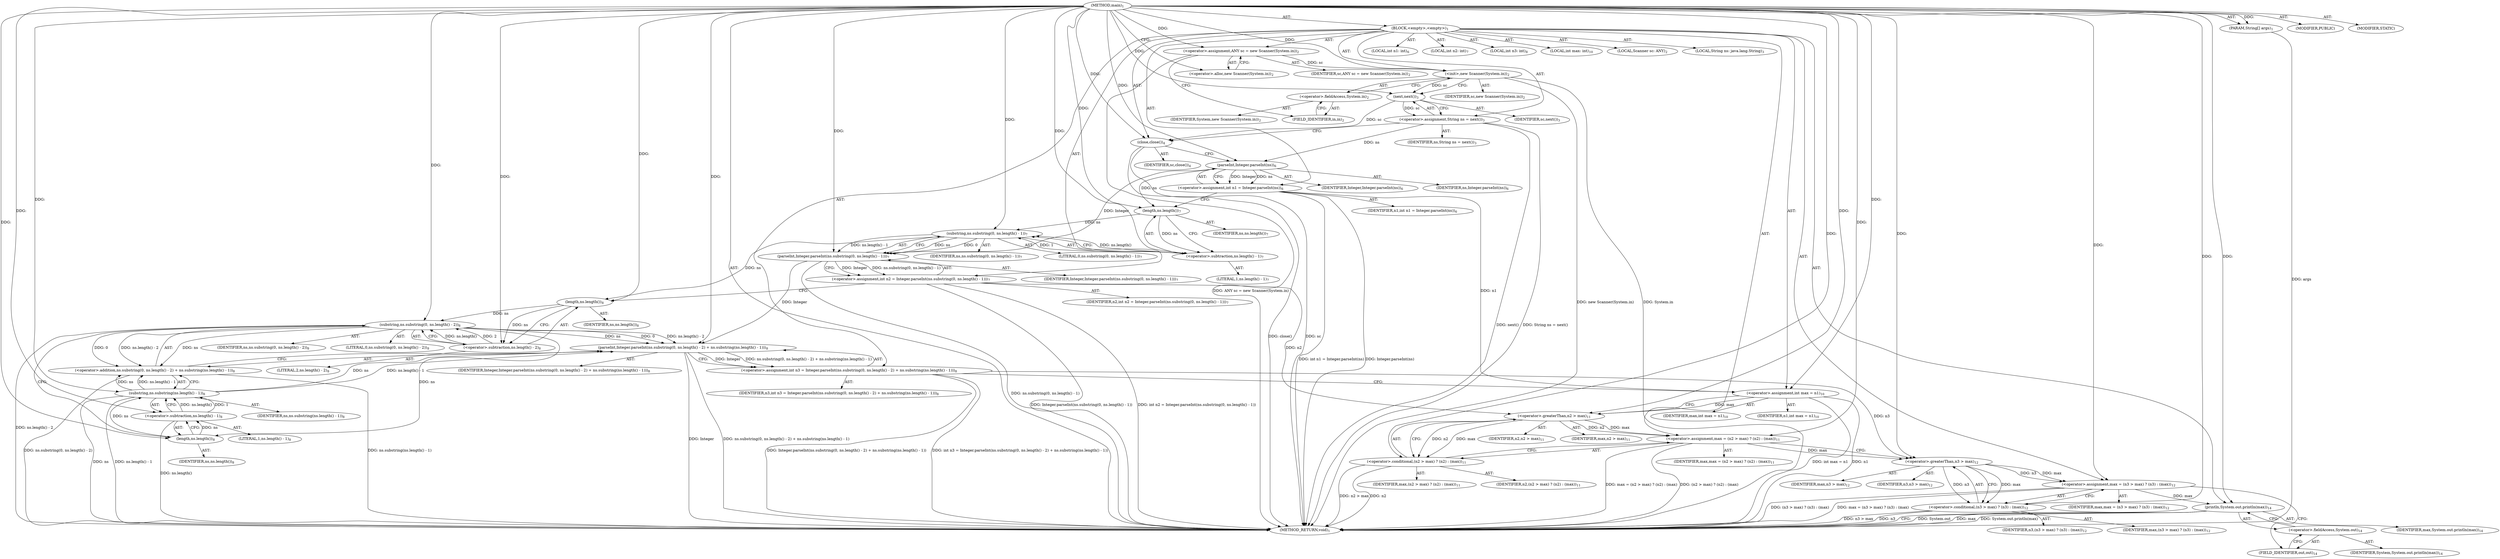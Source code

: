 digraph "main" {  
"19" [label = <(METHOD,main)<SUB>1</SUB>> ]
"20" [label = <(PARAM,String[] args)<SUB>1</SUB>> ]
"21" [label = <(BLOCK,&lt;empty&gt;,&lt;empty&gt;)<SUB>1</SUB>> ]
"4" [label = <(LOCAL,Scanner sc: ANY)<SUB>2</SUB>> ]
"22" [label = <(&lt;operator&gt;.assignment,ANY sc = new Scanner(System.in))<SUB>2</SUB>> ]
"23" [label = <(IDENTIFIER,sc,ANY sc = new Scanner(System.in))<SUB>2</SUB>> ]
"24" [label = <(&lt;operator&gt;.alloc,new Scanner(System.in))<SUB>2</SUB>> ]
"25" [label = <(&lt;init&gt;,new Scanner(System.in))<SUB>2</SUB>> ]
"3" [label = <(IDENTIFIER,sc,new Scanner(System.in))<SUB>2</SUB>> ]
"26" [label = <(&lt;operator&gt;.fieldAccess,System.in)<SUB>2</SUB>> ]
"27" [label = <(IDENTIFIER,System,new Scanner(System.in))<SUB>2</SUB>> ]
"28" [label = <(FIELD_IDENTIFIER,in,in)<SUB>2</SUB>> ]
"29" [label = <(LOCAL,String ns: java.lang.String)<SUB>3</SUB>> ]
"30" [label = <(&lt;operator&gt;.assignment,String ns = next())<SUB>3</SUB>> ]
"31" [label = <(IDENTIFIER,ns,String ns = next())<SUB>3</SUB>> ]
"32" [label = <(next,next())<SUB>3</SUB>> ]
"33" [label = <(IDENTIFIER,sc,next())<SUB>3</SUB>> ]
"34" [label = <(close,close())<SUB>4</SUB>> ]
"35" [label = <(IDENTIFIER,sc,close())<SUB>4</SUB>> ]
"36" [label = <(LOCAL,int n1: int)<SUB>6</SUB>> ]
"37" [label = <(&lt;operator&gt;.assignment,int n1 = Integer.parseInt(ns))<SUB>6</SUB>> ]
"38" [label = <(IDENTIFIER,n1,int n1 = Integer.parseInt(ns))<SUB>6</SUB>> ]
"39" [label = <(parseInt,Integer.parseInt(ns))<SUB>6</SUB>> ]
"40" [label = <(IDENTIFIER,Integer,Integer.parseInt(ns))<SUB>6</SUB>> ]
"41" [label = <(IDENTIFIER,ns,Integer.parseInt(ns))<SUB>6</SUB>> ]
"42" [label = <(LOCAL,int n2: int)<SUB>7</SUB>> ]
"43" [label = <(&lt;operator&gt;.assignment,int n2 = Integer.parseInt(ns.substring(0, ns.length() - 1)))<SUB>7</SUB>> ]
"44" [label = <(IDENTIFIER,n2,int n2 = Integer.parseInt(ns.substring(0, ns.length() - 1)))<SUB>7</SUB>> ]
"45" [label = <(parseInt,Integer.parseInt(ns.substring(0, ns.length() - 1)))<SUB>7</SUB>> ]
"46" [label = <(IDENTIFIER,Integer,Integer.parseInt(ns.substring(0, ns.length() - 1)))<SUB>7</SUB>> ]
"47" [label = <(substring,ns.substring(0, ns.length() - 1))<SUB>7</SUB>> ]
"48" [label = <(IDENTIFIER,ns,ns.substring(0, ns.length() - 1))<SUB>7</SUB>> ]
"49" [label = <(LITERAL,0,ns.substring(0, ns.length() - 1))<SUB>7</SUB>> ]
"50" [label = <(&lt;operator&gt;.subtraction,ns.length() - 1)<SUB>7</SUB>> ]
"51" [label = <(length,ns.length())<SUB>7</SUB>> ]
"52" [label = <(IDENTIFIER,ns,ns.length())<SUB>7</SUB>> ]
"53" [label = <(LITERAL,1,ns.length() - 1)<SUB>7</SUB>> ]
"54" [label = <(LOCAL,int n3: int)<SUB>8</SUB>> ]
"55" [label = <(&lt;operator&gt;.assignment,int n3 = Integer.parseInt(ns.substring(0, ns.length() - 2) + ns.substring(ns.length() - 1)))<SUB>8</SUB>> ]
"56" [label = <(IDENTIFIER,n3,int n3 = Integer.parseInt(ns.substring(0, ns.length() - 2) + ns.substring(ns.length() - 1)))<SUB>8</SUB>> ]
"57" [label = <(parseInt,Integer.parseInt(ns.substring(0, ns.length() - 2) + ns.substring(ns.length() - 1)))<SUB>8</SUB>> ]
"58" [label = <(IDENTIFIER,Integer,Integer.parseInt(ns.substring(0, ns.length() - 2) + ns.substring(ns.length() - 1)))<SUB>8</SUB>> ]
"59" [label = <(&lt;operator&gt;.addition,ns.substring(0, ns.length() - 2) + ns.substring(ns.length() - 1))<SUB>8</SUB>> ]
"60" [label = <(substring,ns.substring(0, ns.length() - 2))<SUB>8</SUB>> ]
"61" [label = <(IDENTIFIER,ns,ns.substring(0, ns.length() - 2))<SUB>8</SUB>> ]
"62" [label = <(LITERAL,0,ns.substring(0, ns.length() - 2))<SUB>8</SUB>> ]
"63" [label = <(&lt;operator&gt;.subtraction,ns.length() - 2)<SUB>8</SUB>> ]
"64" [label = <(length,ns.length())<SUB>8</SUB>> ]
"65" [label = <(IDENTIFIER,ns,ns.length())<SUB>8</SUB>> ]
"66" [label = <(LITERAL,2,ns.length() - 2)<SUB>8</SUB>> ]
"67" [label = <(substring,ns.substring(ns.length() - 1))<SUB>8</SUB>> ]
"68" [label = <(IDENTIFIER,ns,ns.substring(ns.length() - 1))<SUB>8</SUB>> ]
"69" [label = <(&lt;operator&gt;.subtraction,ns.length() - 1)<SUB>8</SUB>> ]
"70" [label = <(length,ns.length())<SUB>8</SUB>> ]
"71" [label = <(IDENTIFIER,ns,ns.length())<SUB>8</SUB>> ]
"72" [label = <(LITERAL,1,ns.length() - 1)<SUB>8</SUB>> ]
"73" [label = <(LOCAL,int max: int)<SUB>10</SUB>> ]
"74" [label = <(&lt;operator&gt;.assignment,int max = n1)<SUB>10</SUB>> ]
"75" [label = <(IDENTIFIER,max,int max = n1)<SUB>10</SUB>> ]
"76" [label = <(IDENTIFIER,n1,int max = n1)<SUB>10</SUB>> ]
"77" [label = <(&lt;operator&gt;.assignment,max = (n2 &gt; max) ? (n2) : (max))<SUB>11</SUB>> ]
"78" [label = <(IDENTIFIER,max,max = (n2 &gt; max) ? (n2) : (max))<SUB>11</SUB>> ]
"79" [label = <(&lt;operator&gt;.conditional,(n2 &gt; max) ? (n2) : (max))<SUB>11</SUB>> ]
"80" [label = <(&lt;operator&gt;.greaterThan,n2 &gt; max)<SUB>11</SUB>> ]
"81" [label = <(IDENTIFIER,n2,n2 &gt; max)<SUB>11</SUB>> ]
"82" [label = <(IDENTIFIER,max,n2 &gt; max)<SUB>11</SUB>> ]
"83" [label = <(IDENTIFIER,n2,(n2 &gt; max) ? (n2) : (max))<SUB>11</SUB>> ]
"84" [label = <(IDENTIFIER,max,(n2 &gt; max) ? (n2) : (max))<SUB>11</SUB>> ]
"85" [label = <(&lt;operator&gt;.assignment,max = (n3 &gt; max) ? (n3) : (max))<SUB>12</SUB>> ]
"86" [label = <(IDENTIFIER,max,max = (n3 &gt; max) ? (n3) : (max))<SUB>12</SUB>> ]
"87" [label = <(&lt;operator&gt;.conditional,(n3 &gt; max) ? (n3) : (max))<SUB>12</SUB>> ]
"88" [label = <(&lt;operator&gt;.greaterThan,n3 &gt; max)<SUB>12</SUB>> ]
"89" [label = <(IDENTIFIER,n3,n3 &gt; max)<SUB>12</SUB>> ]
"90" [label = <(IDENTIFIER,max,n3 &gt; max)<SUB>12</SUB>> ]
"91" [label = <(IDENTIFIER,n3,(n3 &gt; max) ? (n3) : (max))<SUB>12</SUB>> ]
"92" [label = <(IDENTIFIER,max,(n3 &gt; max) ? (n3) : (max))<SUB>12</SUB>> ]
"93" [label = <(println,System.out.println(max))<SUB>14</SUB>> ]
"94" [label = <(&lt;operator&gt;.fieldAccess,System.out)<SUB>14</SUB>> ]
"95" [label = <(IDENTIFIER,System,System.out.println(max))<SUB>14</SUB>> ]
"96" [label = <(FIELD_IDENTIFIER,out,out)<SUB>14</SUB>> ]
"97" [label = <(IDENTIFIER,max,System.out.println(max))<SUB>14</SUB>> ]
"98" [label = <(MODIFIER,PUBLIC)> ]
"99" [label = <(MODIFIER,STATIC)> ]
"100" [label = <(METHOD_RETURN,void)<SUB>1</SUB>> ]
  "19" -> "20"  [ label = "AST: "] 
  "19" -> "21"  [ label = "AST: "] 
  "19" -> "98"  [ label = "AST: "] 
  "19" -> "99"  [ label = "AST: "] 
  "19" -> "100"  [ label = "AST: "] 
  "21" -> "4"  [ label = "AST: "] 
  "21" -> "22"  [ label = "AST: "] 
  "21" -> "25"  [ label = "AST: "] 
  "21" -> "29"  [ label = "AST: "] 
  "21" -> "30"  [ label = "AST: "] 
  "21" -> "34"  [ label = "AST: "] 
  "21" -> "36"  [ label = "AST: "] 
  "21" -> "37"  [ label = "AST: "] 
  "21" -> "42"  [ label = "AST: "] 
  "21" -> "43"  [ label = "AST: "] 
  "21" -> "54"  [ label = "AST: "] 
  "21" -> "55"  [ label = "AST: "] 
  "21" -> "73"  [ label = "AST: "] 
  "21" -> "74"  [ label = "AST: "] 
  "21" -> "77"  [ label = "AST: "] 
  "21" -> "85"  [ label = "AST: "] 
  "21" -> "93"  [ label = "AST: "] 
  "22" -> "23"  [ label = "AST: "] 
  "22" -> "24"  [ label = "AST: "] 
  "25" -> "3"  [ label = "AST: "] 
  "25" -> "26"  [ label = "AST: "] 
  "26" -> "27"  [ label = "AST: "] 
  "26" -> "28"  [ label = "AST: "] 
  "30" -> "31"  [ label = "AST: "] 
  "30" -> "32"  [ label = "AST: "] 
  "32" -> "33"  [ label = "AST: "] 
  "34" -> "35"  [ label = "AST: "] 
  "37" -> "38"  [ label = "AST: "] 
  "37" -> "39"  [ label = "AST: "] 
  "39" -> "40"  [ label = "AST: "] 
  "39" -> "41"  [ label = "AST: "] 
  "43" -> "44"  [ label = "AST: "] 
  "43" -> "45"  [ label = "AST: "] 
  "45" -> "46"  [ label = "AST: "] 
  "45" -> "47"  [ label = "AST: "] 
  "47" -> "48"  [ label = "AST: "] 
  "47" -> "49"  [ label = "AST: "] 
  "47" -> "50"  [ label = "AST: "] 
  "50" -> "51"  [ label = "AST: "] 
  "50" -> "53"  [ label = "AST: "] 
  "51" -> "52"  [ label = "AST: "] 
  "55" -> "56"  [ label = "AST: "] 
  "55" -> "57"  [ label = "AST: "] 
  "57" -> "58"  [ label = "AST: "] 
  "57" -> "59"  [ label = "AST: "] 
  "59" -> "60"  [ label = "AST: "] 
  "59" -> "67"  [ label = "AST: "] 
  "60" -> "61"  [ label = "AST: "] 
  "60" -> "62"  [ label = "AST: "] 
  "60" -> "63"  [ label = "AST: "] 
  "63" -> "64"  [ label = "AST: "] 
  "63" -> "66"  [ label = "AST: "] 
  "64" -> "65"  [ label = "AST: "] 
  "67" -> "68"  [ label = "AST: "] 
  "67" -> "69"  [ label = "AST: "] 
  "69" -> "70"  [ label = "AST: "] 
  "69" -> "72"  [ label = "AST: "] 
  "70" -> "71"  [ label = "AST: "] 
  "74" -> "75"  [ label = "AST: "] 
  "74" -> "76"  [ label = "AST: "] 
  "77" -> "78"  [ label = "AST: "] 
  "77" -> "79"  [ label = "AST: "] 
  "79" -> "80"  [ label = "AST: "] 
  "79" -> "83"  [ label = "AST: "] 
  "79" -> "84"  [ label = "AST: "] 
  "80" -> "81"  [ label = "AST: "] 
  "80" -> "82"  [ label = "AST: "] 
  "85" -> "86"  [ label = "AST: "] 
  "85" -> "87"  [ label = "AST: "] 
  "87" -> "88"  [ label = "AST: "] 
  "87" -> "91"  [ label = "AST: "] 
  "87" -> "92"  [ label = "AST: "] 
  "88" -> "89"  [ label = "AST: "] 
  "88" -> "90"  [ label = "AST: "] 
  "93" -> "94"  [ label = "AST: "] 
  "93" -> "97"  [ label = "AST: "] 
  "94" -> "95"  [ label = "AST: "] 
  "94" -> "96"  [ label = "AST: "] 
  "22" -> "28"  [ label = "CFG: "] 
  "25" -> "32"  [ label = "CFG: "] 
  "30" -> "34"  [ label = "CFG: "] 
  "34" -> "39"  [ label = "CFG: "] 
  "37" -> "51"  [ label = "CFG: "] 
  "43" -> "64"  [ label = "CFG: "] 
  "55" -> "74"  [ label = "CFG: "] 
  "74" -> "80"  [ label = "CFG: "] 
  "77" -> "88"  [ label = "CFG: "] 
  "85" -> "96"  [ label = "CFG: "] 
  "93" -> "100"  [ label = "CFG: "] 
  "24" -> "22"  [ label = "CFG: "] 
  "26" -> "25"  [ label = "CFG: "] 
  "32" -> "30"  [ label = "CFG: "] 
  "39" -> "37"  [ label = "CFG: "] 
  "45" -> "43"  [ label = "CFG: "] 
  "57" -> "55"  [ label = "CFG: "] 
  "79" -> "77"  [ label = "CFG: "] 
  "87" -> "85"  [ label = "CFG: "] 
  "94" -> "93"  [ label = "CFG: "] 
  "28" -> "26"  [ label = "CFG: "] 
  "47" -> "45"  [ label = "CFG: "] 
  "59" -> "57"  [ label = "CFG: "] 
  "80" -> "79"  [ label = "CFG: "] 
  "88" -> "87"  [ label = "CFG: "] 
  "96" -> "94"  [ label = "CFG: "] 
  "50" -> "47"  [ label = "CFG: "] 
  "60" -> "70"  [ label = "CFG: "] 
  "67" -> "59"  [ label = "CFG: "] 
  "51" -> "50"  [ label = "CFG: "] 
  "63" -> "60"  [ label = "CFG: "] 
  "69" -> "67"  [ label = "CFG: "] 
  "64" -> "63"  [ label = "CFG: "] 
  "70" -> "69"  [ label = "CFG: "] 
  "19" -> "24"  [ label = "CFG: "] 
  "20" -> "100"  [ label = "DDG: args"] 
  "22" -> "100"  [ label = "DDG: ANY sc = new Scanner(System.in)"] 
  "25" -> "100"  [ label = "DDG: System.in"] 
  "25" -> "100"  [ label = "DDG: new Scanner(System.in)"] 
  "30" -> "100"  [ label = "DDG: next()"] 
  "30" -> "100"  [ label = "DDG: String ns = next()"] 
  "34" -> "100"  [ label = "DDG: sc"] 
  "34" -> "100"  [ label = "DDG: close()"] 
  "37" -> "100"  [ label = "DDG: Integer.parseInt(ns)"] 
  "37" -> "100"  [ label = "DDG: int n1 = Integer.parseInt(ns)"] 
  "45" -> "100"  [ label = "DDG: ns.substring(0, ns.length() - 1)"] 
  "43" -> "100"  [ label = "DDG: Integer.parseInt(ns.substring(0, ns.length() - 1))"] 
  "43" -> "100"  [ label = "DDG: int n2 = Integer.parseInt(ns.substring(0, ns.length() - 1))"] 
  "57" -> "100"  [ label = "DDG: Integer"] 
  "60" -> "100"  [ label = "DDG: ns.length() - 2"] 
  "59" -> "100"  [ label = "DDG: ns.substring(0, ns.length() - 2)"] 
  "67" -> "100"  [ label = "DDG: ns"] 
  "69" -> "100"  [ label = "DDG: ns.length()"] 
  "67" -> "100"  [ label = "DDG: ns.length() - 1"] 
  "59" -> "100"  [ label = "DDG: ns.substring(ns.length() - 1)"] 
  "57" -> "100"  [ label = "DDG: ns.substring(0, ns.length() - 2) + ns.substring(ns.length() - 1)"] 
  "55" -> "100"  [ label = "DDG: Integer.parseInt(ns.substring(0, ns.length() - 2) + ns.substring(ns.length() - 1))"] 
  "55" -> "100"  [ label = "DDG: int n3 = Integer.parseInt(ns.substring(0, ns.length() - 2) + ns.substring(ns.length() - 1))"] 
  "74" -> "100"  [ label = "DDG: n1"] 
  "74" -> "100"  [ label = "DDG: int max = n1"] 
  "79" -> "100"  [ label = "DDG: n2 &gt; max"] 
  "79" -> "100"  [ label = "DDG: n2"] 
  "77" -> "100"  [ label = "DDG: (n2 &gt; max) ? (n2) : (max)"] 
  "77" -> "100"  [ label = "DDG: max = (n2 &gt; max) ? (n2) : (max)"] 
  "87" -> "100"  [ label = "DDG: n3 &gt; max"] 
  "87" -> "100"  [ label = "DDG: n3"] 
  "85" -> "100"  [ label = "DDG: (n3 &gt; max) ? (n3) : (max)"] 
  "85" -> "100"  [ label = "DDG: max = (n3 &gt; max) ? (n3) : (max)"] 
  "93" -> "100"  [ label = "DDG: System.out"] 
  "93" -> "100"  [ label = "DDG: max"] 
  "93" -> "100"  [ label = "DDG: System.out.println(max)"] 
  "19" -> "20"  [ label = "DDG: "] 
  "19" -> "22"  [ label = "DDG: "] 
  "32" -> "30"  [ label = "DDG: sc"] 
  "39" -> "37"  [ label = "DDG: Integer"] 
  "39" -> "37"  [ label = "DDG: ns"] 
  "45" -> "43"  [ label = "DDG: Integer"] 
  "45" -> "43"  [ label = "DDG: ns.substring(0, ns.length() - 1)"] 
  "57" -> "55"  [ label = "DDG: Integer"] 
  "57" -> "55"  [ label = "DDG: ns.substring(0, ns.length() - 2) + ns.substring(ns.length() - 1)"] 
  "37" -> "74"  [ label = "DDG: n1"] 
  "19" -> "74"  [ label = "DDG: "] 
  "80" -> "77"  [ label = "DDG: n2"] 
  "19" -> "77"  [ label = "DDG: "] 
  "80" -> "77"  [ label = "DDG: max"] 
  "88" -> "85"  [ label = "DDG: n3"] 
  "19" -> "85"  [ label = "DDG: "] 
  "88" -> "85"  [ label = "DDG: max"] 
  "22" -> "25"  [ label = "DDG: sc"] 
  "19" -> "25"  [ label = "DDG: "] 
  "32" -> "34"  [ label = "DDG: sc"] 
  "19" -> "34"  [ label = "DDG: "] 
  "85" -> "93"  [ label = "DDG: max"] 
  "19" -> "93"  [ label = "DDG: "] 
  "25" -> "32"  [ label = "DDG: sc"] 
  "19" -> "32"  [ label = "DDG: "] 
  "19" -> "39"  [ label = "DDG: "] 
  "30" -> "39"  [ label = "DDG: ns"] 
  "39" -> "45"  [ label = "DDG: Integer"] 
  "19" -> "45"  [ label = "DDG: "] 
  "47" -> "45"  [ label = "DDG: ns"] 
  "47" -> "45"  [ label = "DDG: 0"] 
  "47" -> "45"  [ label = "DDG: ns.length() - 1"] 
  "45" -> "57"  [ label = "DDG: Integer"] 
  "19" -> "57"  [ label = "DDG: "] 
  "60" -> "57"  [ label = "DDG: ns"] 
  "60" -> "57"  [ label = "DDG: 0"] 
  "60" -> "57"  [ label = "DDG: ns.length() - 2"] 
  "67" -> "57"  [ label = "DDG: ns"] 
  "67" -> "57"  [ label = "DDG: ns.length() - 1"] 
  "80" -> "79"  [ label = "DDG: n2"] 
  "19" -> "79"  [ label = "DDG: "] 
  "80" -> "79"  [ label = "DDG: max"] 
  "88" -> "87"  [ label = "DDG: n3"] 
  "19" -> "87"  [ label = "DDG: "] 
  "88" -> "87"  [ label = "DDG: max"] 
  "51" -> "47"  [ label = "DDG: ns"] 
  "19" -> "47"  [ label = "DDG: "] 
  "50" -> "47"  [ label = "DDG: ns.length()"] 
  "50" -> "47"  [ label = "DDG: 1"] 
  "60" -> "59"  [ label = "DDG: ns"] 
  "60" -> "59"  [ label = "DDG: 0"] 
  "60" -> "59"  [ label = "DDG: ns.length() - 2"] 
  "67" -> "59"  [ label = "DDG: ns"] 
  "67" -> "59"  [ label = "DDG: ns.length() - 1"] 
  "43" -> "80"  [ label = "DDG: n2"] 
  "19" -> "80"  [ label = "DDG: "] 
  "74" -> "80"  [ label = "DDG: max"] 
  "55" -> "88"  [ label = "DDG: n3"] 
  "19" -> "88"  [ label = "DDG: "] 
  "77" -> "88"  [ label = "DDG: max"] 
  "51" -> "50"  [ label = "DDG: ns"] 
  "19" -> "50"  [ label = "DDG: "] 
  "64" -> "60"  [ label = "DDG: ns"] 
  "19" -> "60"  [ label = "DDG: "] 
  "63" -> "60"  [ label = "DDG: ns.length()"] 
  "63" -> "60"  [ label = "DDG: 2"] 
  "70" -> "67"  [ label = "DDG: ns"] 
  "19" -> "67"  [ label = "DDG: "] 
  "69" -> "67"  [ label = "DDG: ns.length()"] 
  "69" -> "67"  [ label = "DDG: 1"] 
  "39" -> "51"  [ label = "DDG: ns"] 
  "19" -> "51"  [ label = "DDG: "] 
  "64" -> "63"  [ label = "DDG: ns"] 
  "19" -> "63"  [ label = "DDG: "] 
  "70" -> "69"  [ label = "DDG: ns"] 
  "19" -> "69"  [ label = "DDG: "] 
  "47" -> "64"  [ label = "DDG: ns"] 
  "19" -> "64"  [ label = "DDG: "] 
  "60" -> "70"  [ label = "DDG: ns"] 
  "19" -> "70"  [ label = "DDG: "] 
}
